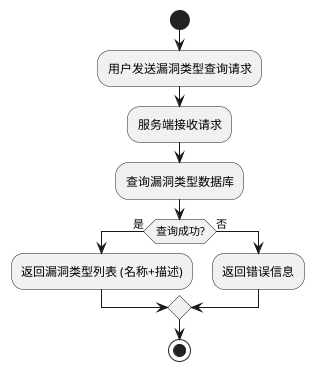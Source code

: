 @startuml
start
:用户发送漏洞类型查询请求;
:服务端接收请求;
:查询漏洞类型数据库;
if (查询成功?) then (是)
  :返回漏洞类型列表 (名称+描述);
else (否)
  :返回错误信息;
endif
stop
@enduml


@startuml
start
:用户发送攻防案例列表请求;
:服务端接收请求;
:查询案例数据库;
if (查询成功?) then (是)
  :返回案例列表 (名称+漏洞类型+合约地址);
else (否)
  :返回错误信息;
endif
stop
@enduml

@startuml
start
:用户发送模拟攻击请求 (目标合约地址+攻击者地址);
:服务端接收请求;
:将目标合约部署到测试环境;
:执行预定义攻击步骤 (如重入攻击);
if (攻击成功?) then (是)
  :生成攻击结果报告 (资金转移+状态变化);
else (否)
  :记录攻击失败原因;
endif
:返回攻击结果给用户;
stop
@enduml


@startuml
class AttackDefenseService {
    + List<Vulnerability> getVulnerabilityTypes(): List<Vulnerability>
    + List<AttackCase> getAttackCases(): List<AttackCase>
    + AttackReport executeAttack(String contractAddress, String attackerAddress): AttackReport
}

class Vulnerability {
    - String typeId
    - String name
    - String description
    + String getTypeId(): String
    + String getName(): String
    + String getDescription(): String
}

class AttackCase {
    - String caseId
    - String name
    - String description
    - String contractAddress
    - String vulnerabilityType
    + String getCaseId(): String
    + String getName(): String
    + String getDescription(): String
    + String getContractAddress(): String
    + String getVulnerabilityType(): String
}

class AttackReport {
    - String attackId
    - String contractAddress
    - String attackerAddress
    - List<AttackStep> steps
    - String result
    + String getAttackId(): String
    + String getContractAddress(): String
    + String getAttackerAddress(): String
    + List<AttackStep> getSteps(): List<AttackStep>
    + String getResult(): String
}

class AttackStep {
    - String stepType
    - String description
    + String getStepType(): String
    + String getDescription(): String
}

AttackDefenseService --> Vulnerability : queries
AttackDefenseService --> AttackCase : manages
AttackDefenseService --> AttackReport : generates
AttackReport --> AttackStep : contains
@enduml

